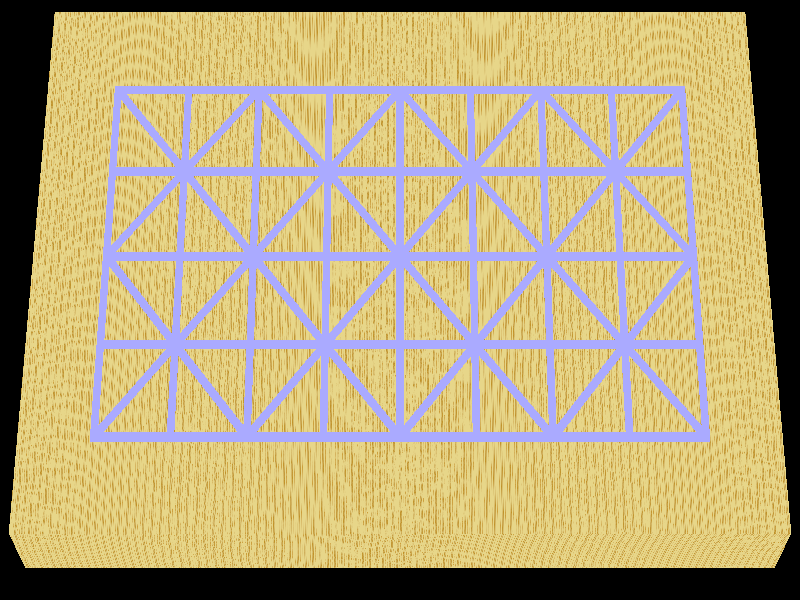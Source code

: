 // Persistence of Vision Ray Tracer Scene Description File
// File: Board.pov
// Vers: 3
// Desc: Fanorona board for game applet
// Date: 15 June 1997
// Auth: David Eppstein, Dept. Inf. & Comp. Sci., UC Irvine

// ==== Standard POV-Ray Includes ====
#include "colors.inc"	// Standard Color definitions
#include "textures.inc"	// Standard Texture definitions
#include "woods.inc"

// set viewer's position in the scene
camera
{
  location  <0.0, 20.0, -10.0> // position of camera <X Y Z>
  direction 3.5*z            // which way are we looking <X Y Z> & zoom
  up        y                // which way is +up <X Y Z>
  right     400/225*x 		 // which way is +right <X Y Z> and aspect ratio
  look_at   <0.0, 0.0,  0.0> // point center of view at this point <X Y Z>
}

// light sources
light_source
{
  0*x // light's position (translated below)
  color red 1  green 1 blue 1  // light's color
  translate <-7, 40, 10>
}
light_source
{
  0*x // light's position (translated below)
  color red 0.5  green 0.5 blue 0.5  // light's color
  translate <-10, 0, -40>
}

// game board
box
{
	<-5, 0, -3>  // one corner position <X1 Y1 Z1>
	<5,  1,  3>  // other corner position <X2 Y2 Z2>
	texture { T_Wood11 }
}

// stripe parameters
#declare stripe1 = texture {
	pigment { color red 0.4 blue 1 green 0.4 }
	finish {
		specular 0.7
		roughness 0.05
	}
}
#declare eps=0.05;
#declare ht=0.001;

// horizontal stripes
box
{
	<-4-eps,1,-2-eps>
	<4+eps,1+ht,-2+eps>
	texture { stripe1 }
}
box
{
	<-4-eps,1,-1-eps>
	<4+eps,1+ht,-1+eps>
	texture { stripe1 }
}
box
{
	<-4-eps,1,-eps>
	<4+eps,1+ht,+eps>
	texture { stripe1 }
}
box
{
	<-4-eps,1,1-eps>
	<4+eps,1+ht,1+eps>
	texture { stripe1 }
}
box
{
	<-4-eps,1,2-eps>
	<4+eps,1+ht,2+eps>
	texture { stripe1 }
}

// vertical stripes
box
{
	<-4-eps,1,-2-eps>
	<-4+eps,1+ht,2+eps>
	texture { stripe1 }
}
box
{
	<-3-eps,1,-2-eps>
	<-3+eps,1+ht,2+eps>
	texture { stripe1 }
}
box
{
	<-2-eps,1,-2-eps>
	<-2+eps,1+ht,2+eps>
	texture { stripe1 }
}
box
{
	<-1-eps,1,-2-eps>
	<-1+eps,1+ht,2+eps>
	texture { stripe1 }
}
box
{
	<-eps,1,-2-eps>
	<+eps,1+ht,2+eps>
	texture { stripe1 }
}
box
{
	<1-eps,1,-2-eps>
	<1+eps,1+ht,2+eps>
	texture { stripe1 }
}
box
{
	<2-eps,1,-2-eps>
	<2+eps,1+ht,2+eps>
	texture { stripe1 }
}
box
{
	<3-eps,1,-2-eps>
	<3+eps,1+ht,2+eps>
	texture { stripe1 }
}
box
{
	<4-eps,1,-2-eps>
	<4+eps,1+ht,2+eps>
	texture { stripe1 }
}

// first set of diagonal stripes
box
{
	<0,1,-eps>
	<2*sqrt(2),1+ht,eps>
	texture { stripe1 }
	rotate 45*y
	translate <-4,0,0>
}
box
{
	<0,1,-eps>
	<4*sqrt(2),1+ht,eps>
	texture { stripe1 }
	rotate 45*y
	translate <-4,0,2>
}
box
{
	<0,1,-eps>
	<4*sqrt(2),1+ht,eps>
	texture { stripe1 }
	rotate 45*y
	translate <-2,0,2>
}
box
{
	<0,1,-eps>
	<4*sqrt(2),1+ht,eps>
	texture { stripe1 }
	rotate 45*y
	translate <0,0,2>
}
box
{
	<0,1,-eps>
	<2*sqrt(2),1+ht,eps>
	texture { stripe1 }
	rotate 45*y
	translate <2,0,2>
}

// second set of diagonal stripes
box
{
	<0,1,-eps>
	<2*sqrt(2),1+ht,eps>
	texture { stripe1 }
	rotate -45*y
	translate <-4,0,0>
}
box
{
	<0,1,-eps>
	<4*sqrt(2),1+ht,eps>
	texture { stripe1 }
	rotate -45*y
	translate <-4,0,-2>
}
box
{
	<0,1,-eps>
	<4*sqrt(2),1+ht,eps>
	texture { stripe1 }
	rotate -45*y
	translate <-2,0,-2>
}
box
{
	<0,1,-eps>
	<4*sqrt(2),1+ht,eps>
	texture { stripe1 }
	rotate -45*y
	translate <0,0,-2>
}
box
{
	<0,1,-eps>
	<2*sqrt(2),1+ht,eps>
	texture { stripe1 }
	rotate -45*y
	translate <2,0,-2>
}

